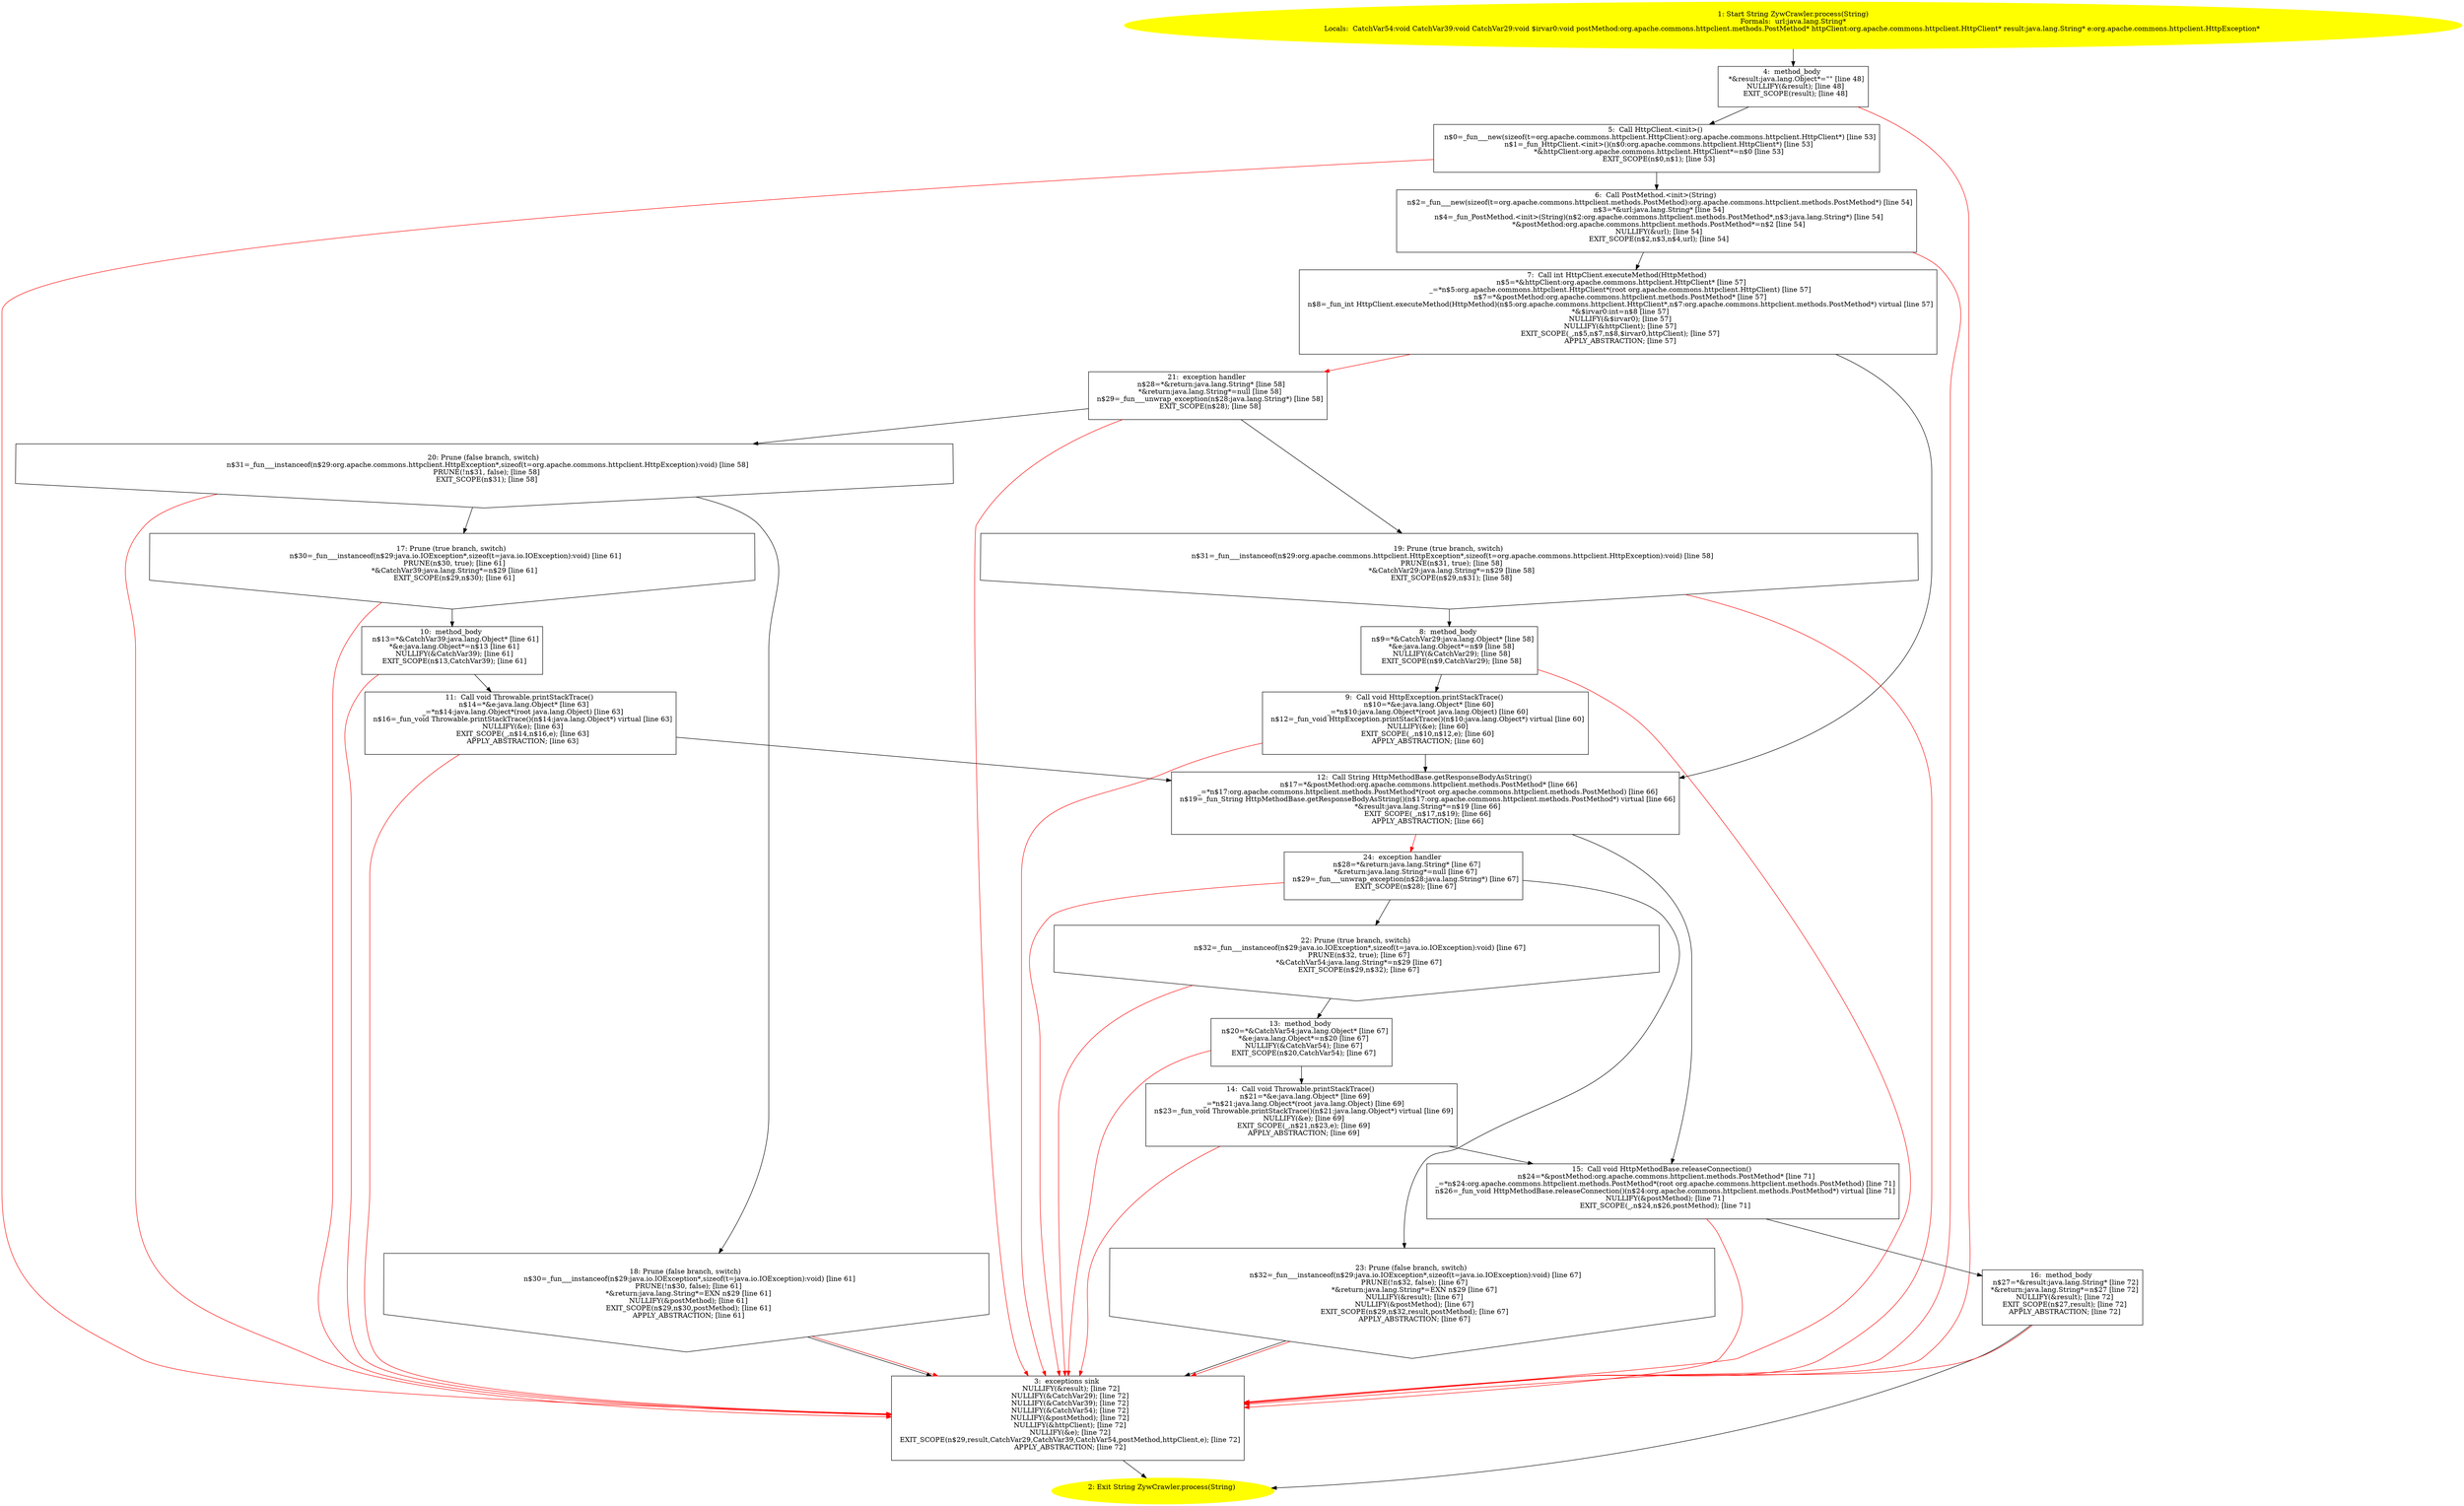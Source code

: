 /* @generated */
digraph cfg {
"com.dulishuo.zhongyingwang.ZywCrawler.process(java.lang.String):java.lang.String.15ca6058c14b40d0868530a26b6f64af_1" [label="1: Start String ZywCrawler.process(String)\nFormals:  url:java.lang.String*\nLocals:  CatchVar54:void CatchVar39:void CatchVar29:void $irvar0:void postMethod:org.apache.commons.httpclient.methods.PostMethod* httpClient:org.apache.commons.httpclient.HttpClient* result:java.lang.String* e:org.apache.commons.httpclient.HttpException* \n  " color=yellow style=filled]
	

	 "com.dulishuo.zhongyingwang.ZywCrawler.process(java.lang.String):java.lang.String.15ca6058c14b40d0868530a26b6f64af_1" -> "com.dulishuo.zhongyingwang.ZywCrawler.process(java.lang.String):java.lang.String.15ca6058c14b40d0868530a26b6f64af_4" ;
"com.dulishuo.zhongyingwang.ZywCrawler.process(java.lang.String):java.lang.String.15ca6058c14b40d0868530a26b6f64af_2" [label="2: Exit String ZywCrawler.process(String) \n  " color=yellow style=filled]
	

"com.dulishuo.zhongyingwang.ZywCrawler.process(java.lang.String):java.lang.String.15ca6058c14b40d0868530a26b6f64af_3" [label="3:  exceptions sink \n   NULLIFY(&result); [line 72]\n  NULLIFY(&CatchVar29); [line 72]\n  NULLIFY(&CatchVar39); [line 72]\n  NULLIFY(&CatchVar54); [line 72]\n  NULLIFY(&postMethod); [line 72]\n  NULLIFY(&httpClient); [line 72]\n  NULLIFY(&e); [line 72]\n  EXIT_SCOPE(n$29,result,CatchVar29,CatchVar39,CatchVar54,postMethod,httpClient,e); [line 72]\n  APPLY_ABSTRACTION; [line 72]\n " shape="box"]
	

	 "com.dulishuo.zhongyingwang.ZywCrawler.process(java.lang.String):java.lang.String.15ca6058c14b40d0868530a26b6f64af_3" -> "com.dulishuo.zhongyingwang.ZywCrawler.process(java.lang.String):java.lang.String.15ca6058c14b40d0868530a26b6f64af_2" ;
"com.dulishuo.zhongyingwang.ZywCrawler.process(java.lang.String):java.lang.String.15ca6058c14b40d0868530a26b6f64af_4" [label="4:  method_body \n   *&result:java.lang.Object*=\"\" [line 48]\n  NULLIFY(&result); [line 48]\n  EXIT_SCOPE(result); [line 48]\n " shape="box"]
	

	 "com.dulishuo.zhongyingwang.ZywCrawler.process(java.lang.String):java.lang.String.15ca6058c14b40d0868530a26b6f64af_4" -> "com.dulishuo.zhongyingwang.ZywCrawler.process(java.lang.String):java.lang.String.15ca6058c14b40d0868530a26b6f64af_5" ;
	 "com.dulishuo.zhongyingwang.ZywCrawler.process(java.lang.String):java.lang.String.15ca6058c14b40d0868530a26b6f64af_4" -> "com.dulishuo.zhongyingwang.ZywCrawler.process(java.lang.String):java.lang.String.15ca6058c14b40d0868530a26b6f64af_3" [color="red" ];
"com.dulishuo.zhongyingwang.ZywCrawler.process(java.lang.String):java.lang.String.15ca6058c14b40d0868530a26b6f64af_5" [label="5:  Call HttpClient.<init>() \n   n$0=_fun___new(sizeof(t=org.apache.commons.httpclient.HttpClient):org.apache.commons.httpclient.HttpClient*) [line 53]\n  n$1=_fun_HttpClient.<init>()(n$0:org.apache.commons.httpclient.HttpClient*) [line 53]\n  *&httpClient:org.apache.commons.httpclient.HttpClient*=n$0 [line 53]\n  EXIT_SCOPE(n$0,n$1); [line 53]\n " shape="box"]
	

	 "com.dulishuo.zhongyingwang.ZywCrawler.process(java.lang.String):java.lang.String.15ca6058c14b40d0868530a26b6f64af_5" -> "com.dulishuo.zhongyingwang.ZywCrawler.process(java.lang.String):java.lang.String.15ca6058c14b40d0868530a26b6f64af_6" ;
	 "com.dulishuo.zhongyingwang.ZywCrawler.process(java.lang.String):java.lang.String.15ca6058c14b40d0868530a26b6f64af_5" -> "com.dulishuo.zhongyingwang.ZywCrawler.process(java.lang.String):java.lang.String.15ca6058c14b40d0868530a26b6f64af_3" [color="red" ];
"com.dulishuo.zhongyingwang.ZywCrawler.process(java.lang.String):java.lang.String.15ca6058c14b40d0868530a26b6f64af_6" [label="6:  Call PostMethod.<init>(String) \n   n$2=_fun___new(sizeof(t=org.apache.commons.httpclient.methods.PostMethod):org.apache.commons.httpclient.methods.PostMethod*) [line 54]\n  n$3=*&url:java.lang.String* [line 54]\n  n$4=_fun_PostMethod.<init>(String)(n$2:org.apache.commons.httpclient.methods.PostMethod*,n$3:java.lang.String*) [line 54]\n  *&postMethod:org.apache.commons.httpclient.methods.PostMethod*=n$2 [line 54]\n  NULLIFY(&url); [line 54]\n  EXIT_SCOPE(n$2,n$3,n$4,url); [line 54]\n " shape="box"]
	

	 "com.dulishuo.zhongyingwang.ZywCrawler.process(java.lang.String):java.lang.String.15ca6058c14b40d0868530a26b6f64af_6" -> "com.dulishuo.zhongyingwang.ZywCrawler.process(java.lang.String):java.lang.String.15ca6058c14b40d0868530a26b6f64af_7" ;
	 "com.dulishuo.zhongyingwang.ZywCrawler.process(java.lang.String):java.lang.String.15ca6058c14b40d0868530a26b6f64af_6" -> "com.dulishuo.zhongyingwang.ZywCrawler.process(java.lang.String):java.lang.String.15ca6058c14b40d0868530a26b6f64af_3" [color="red" ];
"com.dulishuo.zhongyingwang.ZywCrawler.process(java.lang.String):java.lang.String.15ca6058c14b40d0868530a26b6f64af_7" [label="7:  Call int HttpClient.executeMethod(HttpMethod) \n   n$5=*&httpClient:org.apache.commons.httpclient.HttpClient* [line 57]\n  _=*n$5:org.apache.commons.httpclient.HttpClient*(root org.apache.commons.httpclient.HttpClient) [line 57]\n  n$7=*&postMethod:org.apache.commons.httpclient.methods.PostMethod* [line 57]\n  n$8=_fun_int HttpClient.executeMethod(HttpMethod)(n$5:org.apache.commons.httpclient.HttpClient*,n$7:org.apache.commons.httpclient.methods.PostMethod*) virtual [line 57]\n  *&$irvar0:int=n$8 [line 57]\n  NULLIFY(&$irvar0); [line 57]\n  NULLIFY(&httpClient); [line 57]\n  EXIT_SCOPE(_,n$5,n$7,n$8,$irvar0,httpClient); [line 57]\n  APPLY_ABSTRACTION; [line 57]\n " shape="box"]
	

	 "com.dulishuo.zhongyingwang.ZywCrawler.process(java.lang.String):java.lang.String.15ca6058c14b40d0868530a26b6f64af_7" -> "com.dulishuo.zhongyingwang.ZywCrawler.process(java.lang.String):java.lang.String.15ca6058c14b40d0868530a26b6f64af_12" ;
	 "com.dulishuo.zhongyingwang.ZywCrawler.process(java.lang.String):java.lang.String.15ca6058c14b40d0868530a26b6f64af_7" -> "com.dulishuo.zhongyingwang.ZywCrawler.process(java.lang.String):java.lang.String.15ca6058c14b40d0868530a26b6f64af_21" [color="red" ];
"com.dulishuo.zhongyingwang.ZywCrawler.process(java.lang.String):java.lang.String.15ca6058c14b40d0868530a26b6f64af_8" [label="8:  method_body \n   n$9=*&CatchVar29:java.lang.Object* [line 58]\n  *&e:java.lang.Object*=n$9 [line 58]\n  NULLIFY(&CatchVar29); [line 58]\n  EXIT_SCOPE(n$9,CatchVar29); [line 58]\n " shape="box"]
	

	 "com.dulishuo.zhongyingwang.ZywCrawler.process(java.lang.String):java.lang.String.15ca6058c14b40d0868530a26b6f64af_8" -> "com.dulishuo.zhongyingwang.ZywCrawler.process(java.lang.String):java.lang.String.15ca6058c14b40d0868530a26b6f64af_9" ;
	 "com.dulishuo.zhongyingwang.ZywCrawler.process(java.lang.String):java.lang.String.15ca6058c14b40d0868530a26b6f64af_8" -> "com.dulishuo.zhongyingwang.ZywCrawler.process(java.lang.String):java.lang.String.15ca6058c14b40d0868530a26b6f64af_3" [color="red" ];
"com.dulishuo.zhongyingwang.ZywCrawler.process(java.lang.String):java.lang.String.15ca6058c14b40d0868530a26b6f64af_9" [label="9:  Call void HttpException.printStackTrace() \n   n$10=*&e:java.lang.Object* [line 60]\n  _=*n$10:java.lang.Object*(root java.lang.Object) [line 60]\n  n$12=_fun_void HttpException.printStackTrace()(n$10:java.lang.Object*) virtual [line 60]\n  NULLIFY(&e); [line 60]\n  EXIT_SCOPE(_,n$10,n$12,e); [line 60]\n  APPLY_ABSTRACTION; [line 60]\n " shape="box"]
	

	 "com.dulishuo.zhongyingwang.ZywCrawler.process(java.lang.String):java.lang.String.15ca6058c14b40d0868530a26b6f64af_9" -> "com.dulishuo.zhongyingwang.ZywCrawler.process(java.lang.String):java.lang.String.15ca6058c14b40d0868530a26b6f64af_12" ;
	 "com.dulishuo.zhongyingwang.ZywCrawler.process(java.lang.String):java.lang.String.15ca6058c14b40d0868530a26b6f64af_9" -> "com.dulishuo.zhongyingwang.ZywCrawler.process(java.lang.String):java.lang.String.15ca6058c14b40d0868530a26b6f64af_3" [color="red" ];
"com.dulishuo.zhongyingwang.ZywCrawler.process(java.lang.String):java.lang.String.15ca6058c14b40d0868530a26b6f64af_10" [label="10:  method_body \n   n$13=*&CatchVar39:java.lang.Object* [line 61]\n  *&e:java.lang.Object*=n$13 [line 61]\n  NULLIFY(&CatchVar39); [line 61]\n  EXIT_SCOPE(n$13,CatchVar39); [line 61]\n " shape="box"]
	

	 "com.dulishuo.zhongyingwang.ZywCrawler.process(java.lang.String):java.lang.String.15ca6058c14b40d0868530a26b6f64af_10" -> "com.dulishuo.zhongyingwang.ZywCrawler.process(java.lang.String):java.lang.String.15ca6058c14b40d0868530a26b6f64af_11" ;
	 "com.dulishuo.zhongyingwang.ZywCrawler.process(java.lang.String):java.lang.String.15ca6058c14b40d0868530a26b6f64af_10" -> "com.dulishuo.zhongyingwang.ZywCrawler.process(java.lang.String):java.lang.String.15ca6058c14b40d0868530a26b6f64af_3" [color="red" ];
"com.dulishuo.zhongyingwang.ZywCrawler.process(java.lang.String):java.lang.String.15ca6058c14b40d0868530a26b6f64af_11" [label="11:  Call void Throwable.printStackTrace() \n   n$14=*&e:java.lang.Object* [line 63]\n  _=*n$14:java.lang.Object*(root java.lang.Object) [line 63]\n  n$16=_fun_void Throwable.printStackTrace()(n$14:java.lang.Object*) virtual [line 63]\n  NULLIFY(&e); [line 63]\n  EXIT_SCOPE(_,n$14,n$16,e); [line 63]\n  APPLY_ABSTRACTION; [line 63]\n " shape="box"]
	

	 "com.dulishuo.zhongyingwang.ZywCrawler.process(java.lang.String):java.lang.String.15ca6058c14b40d0868530a26b6f64af_11" -> "com.dulishuo.zhongyingwang.ZywCrawler.process(java.lang.String):java.lang.String.15ca6058c14b40d0868530a26b6f64af_12" ;
	 "com.dulishuo.zhongyingwang.ZywCrawler.process(java.lang.String):java.lang.String.15ca6058c14b40d0868530a26b6f64af_11" -> "com.dulishuo.zhongyingwang.ZywCrawler.process(java.lang.String):java.lang.String.15ca6058c14b40d0868530a26b6f64af_3" [color="red" ];
"com.dulishuo.zhongyingwang.ZywCrawler.process(java.lang.String):java.lang.String.15ca6058c14b40d0868530a26b6f64af_12" [label="12:  Call String HttpMethodBase.getResponseBodyAsString() \n   n$17=*&postMethod:org.apache.commons.httpclient.methods.PostMethod* [line 66]\n  _=*n$17:org.apache.commons.httpclient.methods.PostMethod*(root org.apache.commons.httpclient.methods.PostMethod) [line 66]\n  n$19=_fun_String HttpMethodBase.getResponseBodyAsString()(n$17:org.apache.commons.httpclient.methods.PostMethod*) virtual [line 66]\n  *&result:java.lang.String*=n$19 [line 66]\n  EXIT_SCOPE(_,n$17,n$19); [line 66]\n  APPLY_ABSTRACTION; [line 66]\n " shape="box"]
	

	 "com.dulishuo.zhongyingwang.ZywCrawler.process(java.lang.String):java.lang.String.15ca6058c14b40d0868530a26b6f64af_12" -> "com.dulishuo.zhongyingwang.ZywCrawler.process(java.lang.String):java.lang.String.15ca6058c14b40d0868530a26b6f64af_15" ;
	 "com.dulishuo.zhongyingwang.ZywCrawler.process(java.lang.String):java.lang.String.15ca6058c14b40d0868530a26b6f64af_12" -> "com.dulishuo.zhongyingwang.ZywCrawler.process(java.lang.String):java.lang.String.15ca6058c14b40d0868530a26b6f64af_24" [color="red" ];
"com.dulishuo.zhongyingwang.ZywCrawler.process(java.lang.String):java.lang.String.15ca6058c14b40d0868530a26b6f64af_13" [label="13:  method_body \n   n$20=*&CatchVar54:java.lang.Object* [line 67]\n  *&e:java.lang.Object*=n$20 [line 67]\n  NULLIFY(&CatchVar54); [line 67]\n  EXIT_SCOPE(n$20,CatchVar54); [line 67]\n " shape="box"]
	

	 "com.dulishuo.zhongyingwang.ZywCrawler.process(java.lang.String):java.lang.String.15ca6058c14b40d0868530a26b6f64af_13" -> "com.dulishuo.zhongyingwang.ZywCrawler.process(java.lang.String):java.lang.String.15ca6058c14b40d0868530a26b6f64af_14" ;
	 "com.dulishuo.zhongyingwang.ZywCrawler.process(java.lang.String):java.lang.String.15ca6058c14b40d0868530a26b6f64af_13" -> "com.dulishuo.zhongyingwang.ZywCrawler.process(java.lang.String):java.lang.String.15ca6058c14b40d0868530a26b6f64af_3" [color="red" ];
"com.dulishuo.zhongyingwang.ZywCrawler.process(java.lang.String):java.lang.String.15ca6058c14b40d0868530a26b6f64af_14" [label="14:  Call void Throwable.printStackTrace() \n   n$21=*&e:java.lang.Object* [line 69]\n  _=*n$21:java.lang.Object*(root java.lang.Object) [line 69]\n  n$23=_fun_void Throwable.printStackTrace()(n$21:java.lang.Object*) virtual [line 69]\n  NULLIFY(&e); [line 69]\n  EXIT_SCOPE(_,n$21,n$23,e); [line 69]\n  APPLY_ABSTRACTION; [line 69]\n " shape="box"]
	

	 "com.dulishuo.zhongyingwang.ZywCrawler.process(java.lang.String):java.lang.String.15ca6058c14b40d0868530a26b6f64af_14" -> "com.dulishuo.zhongyingwang.ZywCrawler.process(java.lang.String):java.lang.String.15ca6058c14b40d0868530a26b6f64af_15" ;
	 "com.dulishuo.zhongyingwang.ZywCrawler.process(java.lang.String):java.lang.String.15ca6058c14b40d0868530a26b6f64af_14" -> "com.dulishuo.zhongyingwang.ZywCrawler.process(java.lang.String):java.lang.String.15ca6058c14b40d0868530a26b6f64af_3" [color="red" ];
"com.dulishuo.zhongyingwang.ZywCrawler.process(java.lang.String):java.lang.String.15ca6058c14b40d0868530a26b6f64af_15" [label="15:  Call void HttpMethodBase.releaseConnection() \n   n$24=*&postMethod:org.apache.commons.httpclient.methods.PostMethod* [line 71]\n  _=*n$24:org.apache.commons.httpclient.methods.PostMethod*(root org.apache.commons.httpclient.methods.PostMethod) [line 71]\n  n$26=_fun_void HttpMethodBase.releaseConnection()(n$24:org.apache.commons.httpclient.methods.PostMethod*) virtual [line 71]\n  NULLIFY(&postMethod); [line 71]\n  EXIT_SCOPE(_,n$24,n$26,postMethod); [line 71]\n " shape="box"]
	

	 "com.dulishuo.zhongyingwang.ZywCrawler.process(java.lang.String):java.lang.String.15ca6058c14b40d0868530a26b6f64af_15" -> "com.dulishuo.zhongyingwang.ZywCrawler.process(java.lang.String):java.lang.String.15ca6058c14b40d0868530a26b6f64af_16" ;
	 "com.dulishuo.zhongyingwang.ZywCrawler.process(java.lang.String):java.lang.String.15ca6058c14b40d0868530a26b6f64af_15" -> "com.dulishuo.zhongyingwang.ZywCrawler.process(java.lang.String):java.lang.String.15ca6058c14b40d0868530a26b6f64af_3" [color="red" ];
"com.dulishuo.zhongyingwang.ZywCrawler.process(java.lang.String):java.lang.String.15ca6058c14b40d0868530a26b6f64af_16" [label="16:  method_body \n   n$27=*&result:java.lang.String* [line 72]\n  *&return:java.lang.String*=n$27 [line 72]\n  NULLIFY(&result); [line 72]\n  EXIT_SCOPE(n$27,result); [line 72]\n  APPLY_ABSTRACTION; [line 72]\n " shape="box"]
	

	 "com.dulishuo.zhongyingwang.ZywCrawler.process(java.lang.String):java.lang.String.15ca6058c14b40d0868530a26b6f64af_16" -> "com.dulishuo.zhongyingwang.ZywCrawler.process(java.lang.String):java.lang.String.15ca6058c14b40d0868530a26b6f64af_2" ;
	 "com.dulishuo.zhongyingwang.ZywCrawler.process(java.lang.String):java.lang.String.15ca6058c14b40d0868530a26b6f64af_16" -> "com.dulishuo.zhongyingwang.ZywCrawler.process(java.lang.String):java.lang.String.15ca6058c14b40d0868530a26b6f64af_3" [color="red" ];
"com.dulishuo.zhongyingwang.ZywCrawler.process(java.lang.String):java.lang.String.15ca6058c14b40d0868530a26b6f64af_17" [label="17: Prune (true branch, switch) \n   n$30=_fun___instanceof(n$29:java.io.IOException*,sizeof(t=java.io.IOException):void) [line 61]\n  PRUNE(n$30, true); [line 61]\n  *&CatchVar39:java.lang.String*=n$29 [line 61]\n  EXIT_SCOPE(n$29,n$30); [line 61]\n " shape="invhouse"]
	

	 "com.dulishuo.zhongyingwang.ZywCrawler.process(java.lang.String):java.lang.String.15ca6058c14b40d0868530a26b6f64af_17" -> "com.dulishuo.zhongyingwang.ZywCrawler.process(java.lang.String):java.lang.String.15ca6058c14b40d0868530a26b6f64af_10" ;
	 "com.dulishuo.zhongyingwang.ZywCrawler.process(java.lang.String):java.lang.String.15ca6058c14b40d0868530a26b6f64af_17" -> "com.dulishuo.zhongyingwang.ZywCrawler.process(java.lang.String):java.lang.String.15ca6058c14b40d0868530a26b6f64af_3" [color="red" ];
"com.dulishuo.zhongyingwang.ZywCrawler.process(java.lang.String):java.lang.String.15ca6058c14b40d0868530a26b6f64af_18" [label="18: Prune (false branch, switch) \n   n$30=_fun___instanceof(n$29:java.io.IOException*,sizeof(t=java.io.IOException):void) [line 61]\n  PRUNE(!n$30, false); [line 61]\n  *&return:java.lang.String*=EXN n$29 [line 61]\n  NULLIFY(&postMethod); [line 61]\n  EXIT_SCOPE(n$29,n$30,postMethod); [line 61]\n  APPLY_ABSTRACTION; [line 61]\n " shape="invhouse"]
	

	 "com.dulishuo.zhongyingwang.ZywCrawler.process(java.lang.String):java.lang.String.15ca6058c14b40d0868530a26b6f64af_18" -> "com.dulishuo.zhongyingwang.ZywCrawler.process(java.lang.String):java.lang.String.15ca6058c14b40d0868530a26b6f64af_3" ;
	 "com.dulishuo.zhongyingwang.ZywCrawler.process(java.lang.String):java.lang.String.15ca6058c14b40d0868530a26b6f64af_18" -> "com.dulishuo.zhongyingwang.ZywCrawler.process(java.lang.String):java.lang.String.15ca6058c14b40d0868530a26b6f64af_3" [color="red" ];
"com.dulishuo.zhongyingwang.ZywCrawler.process(java.lang.String):java.lang.String.15ca6058c14b40d0868530a26b6f64af_19" [label="19: Prune (true branch, switch) \n   n$31=_fun___instanceof(n$29:org.apache.commons.httpclient.HttpException*,sizeof(t=org.apache.commons.httpclient.HttpException):void) [line 58]\n  PRUNE(n$31, true); [line 58]\n  *&CatchVar29:java.lang.String*=n$29 [line 58]\n  EXIT_SCOPE(n$29,n$31); [line 58]\n " shape="invhouse"]
	

	 "com.dulishuo.zhongyingwang.ZywCrawler.process(java.lang.String):java.lang.String.15ca6058c14b40d0868530a26b6f64af_19" -> "com.dulishuo.zhongyingwang.ZywCrawler.process(java.lang.String):java.lang.String.15ca6058c14b40d0868530a26b6f64af_8" ;
	 "com.dulishuo.zhongyingwang.ZywCrawler.process(java.lang.String):java.lang.String.15ca6058c14b40d0868530a26b6f64af_19" -> "com.dulishuo.zhongyingwang.ZywCrawler.process(java.lang.String):java.lang.String.15ca6058c14b40d0868530a26b6f64af_3" [color="red" ];
"com.dulishuo.zhongyingwang.ZywCrawler.process(java.lang.String):java.lang.String.15ca6058c14b40d0868530a26b6f64af_20" [label="20: Prune (false branch, switch) \n   n$31=_fun___instanceof(n$29:org.apache.commons.httpclient.HttpException*,sizeof(t=org.apache.commons.httpclient.HttpException):void) [line 58]\n  PRUNE(!n$31, false); [line 58]\n  EXIT_SCOPE(n$31); [line 58]\n " shape="invhouse"]
	

	 "com.dulishuo.zhongyingwang.ZywCrawler.process(java.lang.String):java.lang.String.15ca6058c14b40d0868530a26b6f64af_20" -> "com.dulishuo.zhongyingwang.ZywCrawler.process(java.lang.String):java.lang.String.15ca6058c14b40d0868530a26b6f64af_17" ;
	 "com.dulishuo.zhongyingwang.ZywCrawler.process(java.lang.String):java.lang.String.15ca6058c14b40d0868530a26b6f64af_20" -> "com.dulishuo.zhongyingwang.ZywCrawler.process(java.lang.String):java.lang.String.15ca6058c14b40d0868530a26b6f64af_18" ;
	 "com.dulishuo.zhongyingwang.ZywCrawler.process(java.lang.String):java.lang.String.15ca6058c14b40d0868530a26b6f64af_20" -> "com.dulishuo.zhongyingwang.ZywCrawler.process(java.lang.String):java.lang.String.15ca6058c14b40d0868530a26b6f64af_3" [color="red" ];
"com.dulishuo.zhongyingwang.ZywCrawler.process(java.lang.String):java.lang.String.15ca6058c14b40d0868530a26b6f64af_21" [label="21:  exception handler \n   n$28=*&return:java.lang.String* [line 58]\n  *&return:java.lang.String*=null [line 58]\n  n$29=_fun___unwrap_exception(n$28:java.lang.String*) [line 58]\n  EXIT_SCOPE(n$28); [line 58]\n " shape="box"]
	

	 "com.dulishuo.zhongyingwang.ZywCrawler.process(java.lang.String):java.lang.String.15ca6058c14b40d0868530a26b6f64af_21" -> "com.dulishuo.zhongyingwang.ZywCrawler.process(java.lang.String):java.lang.String.15ca6058c14b40d0868530a26b6f64af_19" ;
	 "com.dulishuo.zhongyingwang.ZywCrawler.process(java.lang.String):java.lang.String.15ca6058c14b40d0868530a26b6f64af_21" -> "com.dulishuo.zhongyingwang.ZywCrawler.process(java.lang.String):java.lang.String.15ca6058c14b40d0868530a26b6f64af_20" ;
	 "com.dulishuo.zhongyingwang.ZywCrawler.process(java.lang.String):java.lang.String.15ca6058c14b40d0868530a26b6f64af_21" -> "com.dulishuo.zhongyingwang.ZywCrawler.process(java.lang.String):java.lang.String.15ca6058c14b40d0868530a26b6f64af_3" [color="red" ];
"com.dulishuo.zhongyingwang.ZywCrawler.process(java.lang.String):java.lang.String.15ca6058c14b40d0868530a26b6f64af_22" [label="22: Prune (true branch, switch) \n   n$32=_fun___instanceof(n$29:java.io.IOException*,sizeof(t=java.io.IOException):void) [line 67]\n  PRUNE(n$32, true); [line 67]\n  *&CatchVar54:java.lang.String*=n$29 [line 67]\n  EXIT_SCOPE(n$29,n$32); [line 67]\n " shape="invhouse"]
	

	 "com.dulishuo.zhongyingwang.ZywCrawler.process(java.lang.String):java.lang.String.15ca6058c14b40d0868530a26b6f64af_22" -> "com.dulishuo.zhongyingwang.ZywCrawler.process(java.lang.String):java.lang.String.15ca6058c14b40d0868530a26b6f64af_13" ;
	 "com.dulishuo.zhongyingwang.ZywCrawler.process(java.lang.String):java.lang.String.15ca6058c14b40d0868530a26b6f64af_22" -> "com.dulishuo.zhongyingwang.ZywCrawler.process(java.lang.String):java.lang.String.15ca6058c14b40d0868530a26b6f64af_3" [color="red" ];
"com.dulishuo.zhongyingwang.ZywCrawler.process(java.lang.String):java.lang.String.15ca6058c14b40d0868530a26b6f64af_23" [label="23: Prune (false branch, switch) \n   n$32=_fun___instanceof(n$29:java.io.IOException*,sizeof(t=java.io.IOException):void) [line 67]\n  PRUNE(!n$32, false); [line 67]\n  *&return:java.lang.String*=EXN n$29 [line 67]\n  NULLIFY(&result); [line 67]\n  NULLIFY(&postMethod); [line 67]\n  EXIT_SCOPE(n$29,n$32,result,postMethod); [line 67]\n  APPLY_ABSTRACTION; [line 67]\n " shape="invhouse"]
	

	 "com.dulishuo.zhongyingwang.ZywCrawler.process(java.lang.String):java.lang.String.15ca6058c14b40d0868530a26b6f64af_23" -> "com.dulishuo.zhongyingwang.ZywCrawler.process(java.lang.String):java.lang.String.15ca6058c14b40d0868530a26b6f64af_3" ;
	 "com.dulishuo.zhongyingwang.ZywCrawler.process(java.lang.String):java.lang.String.15ca6058c14b40d0868530a26b6f64af_23" -> "com.dulishuo.zhongyingwang.ZywCrawler.process(java.lang.String):java.lang.String.15ca6058c14b40d0868530a26b6f64af_3" [color="red" ];
"com.dulishuo.zhongyingwang.ZywCrawler.process(java.lang.String):java.lang.String.15ca6058c14b40d0868530a26b6f64af_24" [label="24:  exception handler \n   n$28=*&return:java.lang.String* [line 67]\n  *&return:java.lang.String*=null [line 67]\n  n$29=_fun___unwrap_exception(n$28:java.lang.String*) [line 67]\n  EXIT_SCOPE(n$28); [line 67]\n " shape="box"]
	

	 "com.dulishuo.zhongyingwang.ZywCrawler.process(java.lang.String):java.lang.String.15ca6058c14b40d0868530a26b6f64af_24" -> "com.dulishuo.zhongyingwang.ZywCrawler.process(java.lang.String):java.lang.String.15ca6058c14b40d0868530a26b6f64af_22" ;
	 "com.dulishuo.zhongyingwang.ZywCrawler.process(java.lang.String):java.lang.String.15ca6058c14b40d0868530a26b6f64af_24" -> "com.dulishuo.zhongyingwang.ZywCrawler.process(java.lang.String):java.lang.String.15ca6058c14b40d0868530a26b6f64af_23" ;
	 "com.dulishuo.zhongyingwang.ZywCrawler.process(java.lang.String):java.lang.String.15ca6058c14b40d0868530a26b6f64af_24" -> "com.dulishuo.zhongyingwang.ZywCrawler.process(java.lang.String):java.lang.String.15ca6058c14b40d0868530a26b6f64af_3" [color="red" ];
}
